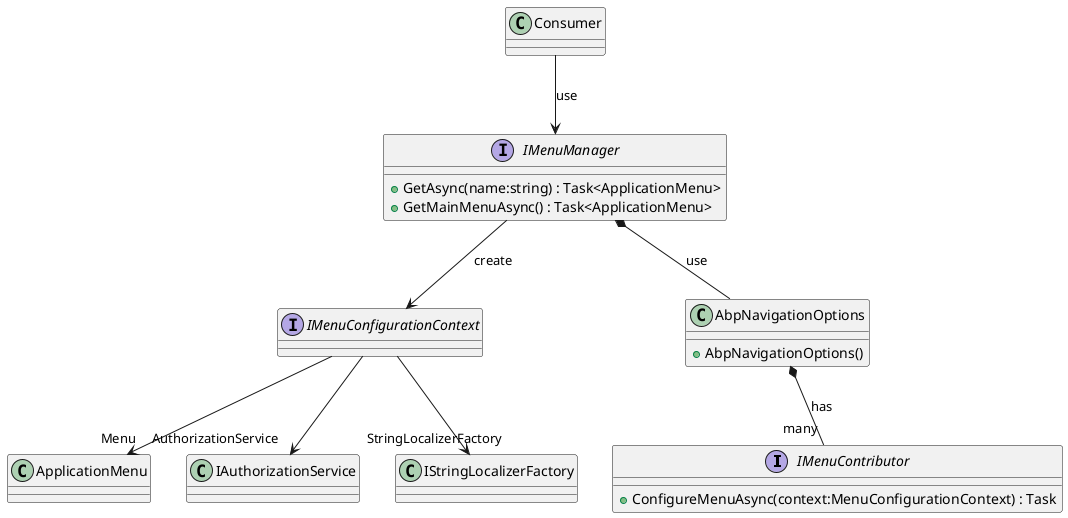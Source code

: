 @startuml
interface IMenuContributor {
    + ConfigureMenuAsync(context:MenuConfigurationContext) : Task
}
interface IMenuManager {
    + GetAsync(name:string) : Task<ApplicationMenu>
    + GetMainMenuAsync() : Task<ApplicationMenu>
}
interface IMenuConfigurationContext {
}
class AbpNavigationOptions {
    + AbpNavigationOptions()
}
IMenuConfigurationContext --> "Menu" ApplicationMenu
IMenuConfigurationContext --> "AuthorizationService" IAuthorizationService
IMenuConfigurationContext --> "StringLocalizerFactory" IStringLocalizerFactory
AbpNavigationOptions *--  "many" IMenuContributor : "has"
IMenuManager *-- AbpNavigationOptions : "use"
IMenuManager --> IMenuConfigurationContext : "create"
Consumer --> IMenuManager : "use"
@enduml
